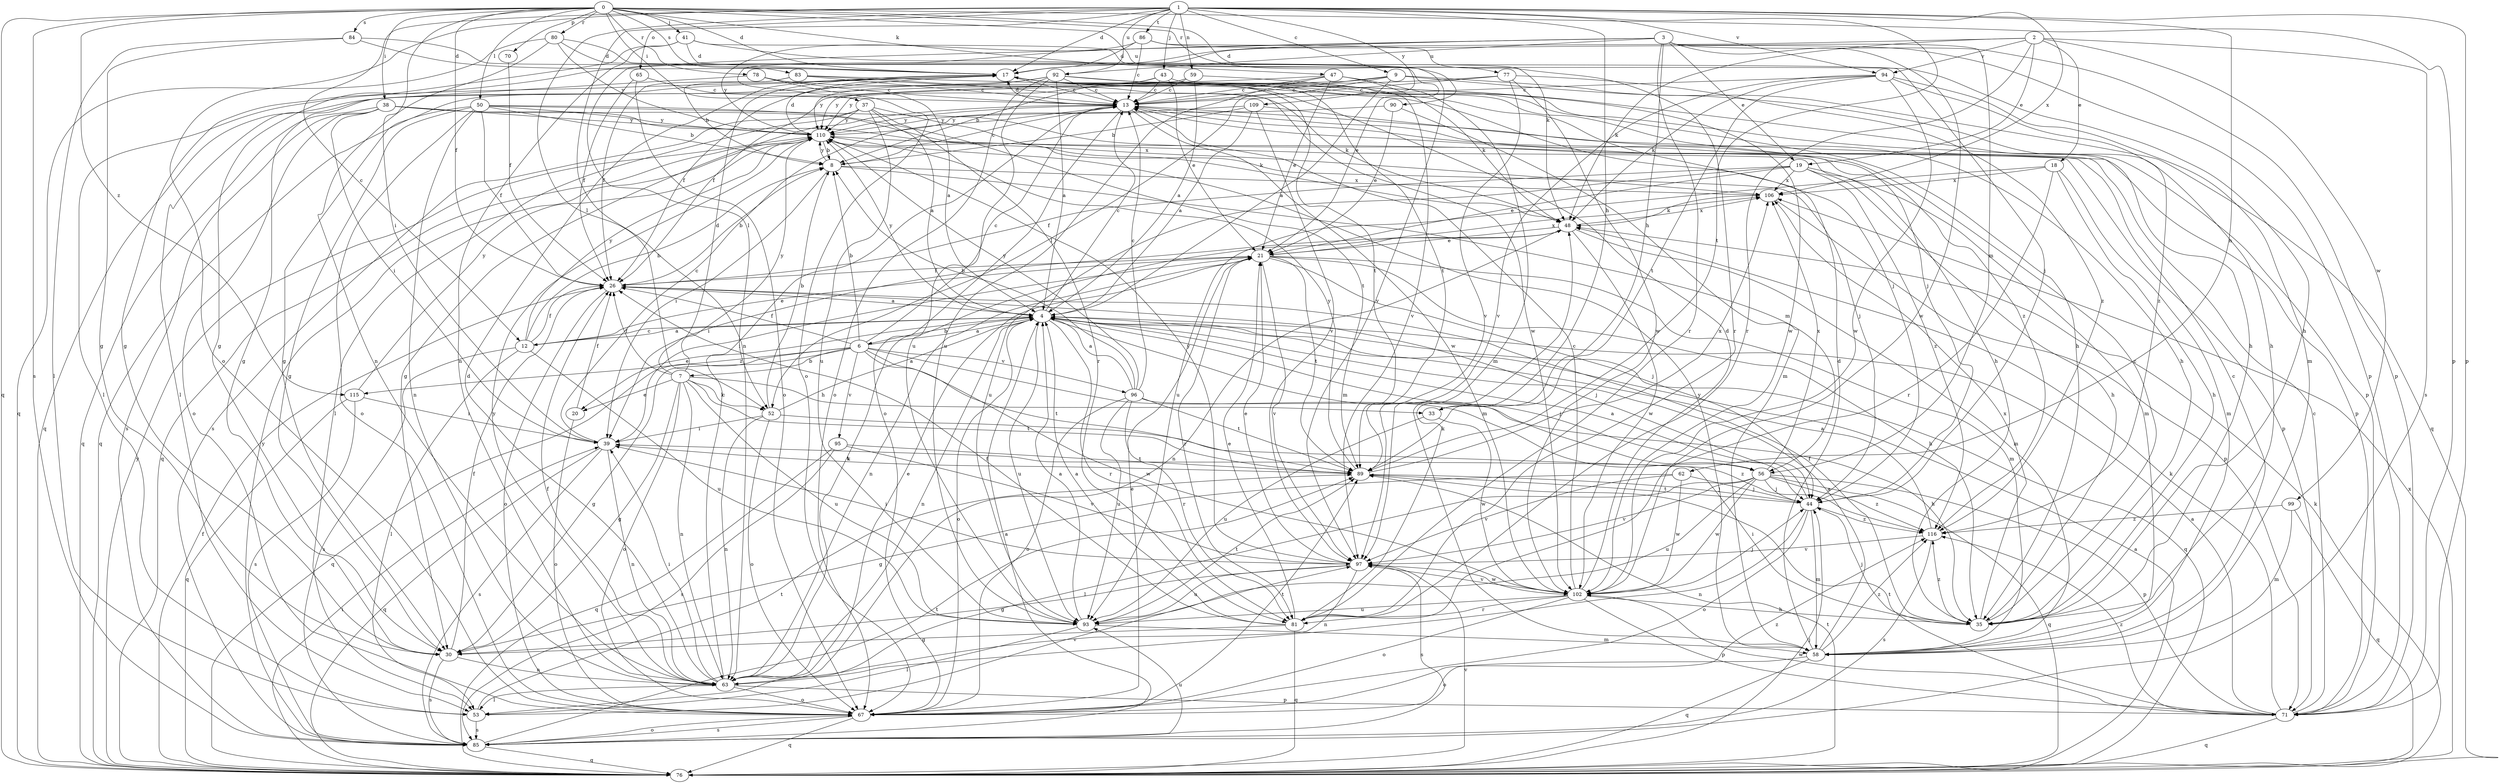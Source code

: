 strict digraph  {
0;
1;
2;
3;
4;
6;
7;
8;
9;
12;
13;
17;
18;
19;
20;
21;
26;
30;
33;
35;
37;
38;
39;
41;
43;
44;
47;
48;
50;
52;
53;
56;
58;
59;
62;
63;
65;
67;
70;
71;
76;
77;
78;
80;
81;
83;
84;
85;
86;
89;
90;
92;
93;
94;
95;
96;
97;
99;
102;
106;
109;
110;
115;
116;
0 -> 17  [label=d];
0 -> 26  [label=f];
0 -> 37  [label=i];
0 -> 38  [label=i];
0 -> 39  [label=i];
0 -> 41  [label=j];
0 -> 47  [label=k];
0 -> 48  [label=k];
0 -> 50  [label=l];
0 -> 70  [label=p];
0 -> 71  [label=p];
0 -> 76  [label=q];
0 -> 77  [label=r];
0 -> 78  [label=r];
0 -> 80  [label=r];
0 -> 83  [label=s];
0 -> 84  [label=s];
0 -> 85  [label=s];
0 -> 90  [label=u];
0 -> 115  [label=z];
1 -> 9  [label=c];
1 -> 12  [label=c];
1 -> 17  [label=d];
1 -> 33  [label=h];
1 -> 43  [label=j];
1 -> 52  [label=l];
1 -> 59  [label=n];
1 -> 62  [label=n];
1 -> 63  [label=n];
1 -> 65  [label=o];
1 -> 67  [label=o];
1 -> 71  [label=p];
1 -> 86  [label=t];
1 -> 89  [label=t];
1 -> 92  [label=u];
1 -> 94  [label=v];
1 -> 106  [label=x];
1 -> 109  [label=y];
2 -> 18  [label=e];
2 -> 19  [label=e];
2 -> 48  [label=k];
2 -> 52  [label=l];
2 -> 81  [label=r];
2 -> 85  [label=s];
2 -> 94  [label=v];
2 -> 99  [label=w];
3 -> 17  [label=d];
3 -> 19  [label=e];
3 -> 30  [label=g];
3 -> 33  [label=h];
3 -> 56  [label=m];
3 -> 67  [label=o];
3 -> 71  [label=p];
3 -> 81  [label=r];
3 -> 92  [label=u];
3 -> 102  [label=w];
4 -> 6  [label=b];
4 -> 12  [label=c];
4 -> 13  [label=c];
4 -> 20  [label=e];
4 -> 44  [label=j];
4 -> 56  [label=m];
4 -> 63  [label=n];
4 -> 67  [label=o];
4 -> 76  [label=q];
4 -> 81  [label=r];
4 -> 93  [label=u];
4 -> 110  [label=y];
6 -> 4  [label=a];
6 -> 7  [label=b];
6 -> 8  [label=b];
6 -> 13  [label=c];
6 -> 26  [label=f];
6 -> 30  [label=g];
6 -> 56  [label=m];
6 -> 76  [label=q];
6 -> 89  [label=t];
6 -> 95  [label=v];
6 -> 96  [label=v];
6 -> 102  [label=w];
6 -> 115  [label=z];
7 -> 17  [label=d];
7 -> 20  [label=e];
7 -> 26  [label=f];
7 -> 30  [label=g];
7 -> 33  [label=h];
7 -> 52  [label=l];
7 -> 63  [label=n];
7 -> 67  [label=o];
7 -> 89  [label=t];
7 -> 93  [label=u];
7 -> 110  [label=y];
8 -> 13  [label=c];
8 -> 39  [label=i];
8 -> 56  [label=m];
8 -> 106  [label=x];
8 -> 110  [label=y];
9 -> 4  [label=a];
9 -> 13  [label=c];
9 -> 26  [label=f];
9 -> 35  [label=h];
9 -> 52  [label=l];
9 -> 76  [label=q];
12 -> 4  [label=a];
12 -> 8  [label=b];
12 -> 21  [label=e];
12 -> 26  [label=f];
12 -> 53  [label=l];
12 -> 85  [label=s];
12 -> 93  [label=u];
12 -> 110  [label=y];
13 -> 17  [label=d];
13 -> 30  [label=g];
13 -> 67  [label=o];
13 -> 71  [label=p];
13 -> 102  [label=w];
13 -> 110  [label=y];
17 -> 13  [label=c];
17 -> 30  [label=g];
17 -> 35  [label=h];
17 -> 44  [label=j];
17 -> 53  [label=l];
17 -> 71  [label=p];
17 -> 89  [label=t];
18 -> 35  [label=h];
18 -> 58  [label=m];
18 -> 81  [label=r];
18 -> 93  [label=u];
18 -> 106  [label=x];
19 -> 21  [label=e];
19 -> 26  [label=f];
19 -> 35  [label=h];
19 -> 58  [label=m];
19 -> 93  [label=u];
19 -> 106  [label=x];
19 -> 116  [label=z];
20 -> 26  [label=f];
20 -> 67  [label=o];
21 -> 26  [label=f];
21 -> 35  [label=h];
21 -> 39  [label=i];
21 -> 44  [label=j];
21 -> 58  [label=m];
21 -> 63  [label=n];
21 -> 81  [label=r];
21 -> 89  [label=t];
21 -> 97  [label=v];
21 -> 106  [label=x];
26 -> 4  [label=a];
26 -> 8  [label=b];
26 -> 44  [label=j];
26 -> 67  [label=o];
30 -> 26  [label=f];
30 -> 63  [label=n];
30 -> 85  [label=s];
33 -> 93  [label=u];
33 -> 102  [label=w];
35 -> 13  [label=c];
35 -> 26  [label=f];
35 -> 39  [label=i];
35 -> 44  [label=j];
35 -> 106  [label=x];
35 -> 116  [label=z];
37 -> 4  [label=a];
37 -> 48  [label=k];
37 -> 53  [label=l];
37 -> 81  [label=r];
37 -> 85  [label=s];
37 -> 93  [label=u];
37 -> 110  [label=y];
38 -> 35  [label=h];
38 -> 39  [label=i];
38 -> 67  [label=o];
38 -> 76  [label=q];
38 -> 85  [label=s];
38 -> 106  [label=x];
38 -> 110  [label=y];
39 -> 13  [label=c];
39 -> 63  [label=n];
39 -> 76  [label=q];
39 -> 85  [label=s];
39 -> 89  [label=t];
41 -> 17  [label=d];
41 -> 30  [label=g];
41 -> 35  [label=h];
41 -> 63  [label=n];
41 -> 97  [label=v];
43 -> 8  [label=b];
43 -> 13  [label=c];
43 -> 21  [label=e];
43 -> 53  [label=l];
43 -> 102  [label=w];
44 -> 4  [label=a];
44 -> 58  [label=m];
44 -> 63  [label=n];
44 -> 67  [label=o];
44 -> 89  [label=t];
44 -> 116  [label=z];
47 -> 13  [label=c];
47 -> 21  [label=e];
47 -> 48  [label=k];
47 -> 58  [label=m];
47 -> 76  [label=q];
47 -> 93  [label=u];
48 -> 21  [label=e];
48 -> 39  [label=i];
48 -> 58  [label=m];
48 -> 63  [label=n];
48 -> 102  [label=w];
48 -> 106  [label=x];
50 -> 8  [label=b];
50 -> 26  [label=f];
50 -> 30  [label=g];
50 -> 63  [label=n];
50 -> 67  [label=o];
50 -> 76  [label=q];
50 -> 89  [label=t];
50 -> 110  [label=y];
50 -> 116  [label=z];
52 -> 4  [label=a];
52 -> 8  [label=b];
52 -> 39  [label=i];
52 -> 63  [label=n];
52 -> 67  [label=o];
52 -> 116  [label=z];
53 -> 85  [label=s];
53 -> 89  [label=t];
53 -> 97  [label=v];
56 -> 44  [label=j];
56 -> 53  [label=l];
56 -> 71  [label=p];
56 -> 76  [label=q];
56 -> 93  [label=u];
56 -> 97  [label=v];
56 -> 102  [label=w];
56 -> 106  [label=x];
56 -> 116  [label=z];
58 -> 4  [label=a];
58 -> 13  [label=c];
58 -> 17  [label=d];
58 -> 67  [label=o];
58 -> 76  [label=q];
58 -> 110  [label=y];
58 -> 116  [label=z];
59 -> 4  [label=a];
59 -> 13  [label=c];
59 -> 97  [label=v];
59 -> 110  [label=y];
62 -> 30  [label=g];
62 -> 44  [label=j];
62 -> 97  [label=v];
62 -> 102  [label=w];
63 -> 13  [label=c];
63 -> 17  [label=d];
63 -> 21  [label=e];
63 -> 26  [label=f];
63 -> 39  [label=i];
63 -> 48  [label=k];
63 -> 53  [label=l];
63 -> 67  [label=o];
63 -> 71  [label=p];
63 -> 110  [label=y];
65 -> 13  [label=c];
65 -> 26  [label=f];
65 -> 67  [label=o];
67 -> 21  [label=e];
67 -> 76  [label=q];
67 -> 85  [label=s];
67 -> 89  [label=t];
67 -> 116  [label=z];
70 -> 26  [label=f];
71 -> 4  [label=a];
71 -> 13  [label=c];
71 -> 48  [label=k];
71 -> 76  [label=q];
71 -> 89  [label=t];
71 -> 102  [label=w];
71 -> 116  [label=z];
76 -> 4  [label=a];
76 -> 26  [label=f];
76 -> 39  [label=i];
76 -> 44  [label=j];
76 -> 48  [label=k];
76 -> 89  [label=t];
76 -> 97  [label=v];
76 -> 106  [label=x];
76 -> 110  [label=y];
77 -> 13  [label=c];
77 -> 97  [label=v];
77 -> 102  [label=w];
77 -> 110  [label=y];
77 -> 116  [label=z];
78 -> 4  [label=a];
78 -> 13  [label=c];
78 -> 30  [label=g];
78 -> 48  [label=k];
80 -> 17  [label=d];
80 -> 44  [label=j];
80 -> 63  [label=n];
80 -> 76  [label=q];
80 -> 110  [label=y];
81 -> 4  [label=a];
81 -> 21  [label=e];
81 -> 26  [label=f];
81 -> 30  [label=g];
81 -> 48  [label=k];
81 -> 76  [label=q];
83 -> 8  [label=b];
83 -> 13  [label=c];
83 -> 26  [label=f];
83 -> 44  [label=j];
83 -> 102  [label=w];
84 -> 17  [label=d];
84 -> 21  [label=e];
84 -> 30  [label=g];
84 -> 53  [label=l];
85 -> 4  [label=a];
85 -> 67  [label=o];
85 -> 76  [label=q];
85 -> 89  [label=t];
85 -> 93  [label=u];
85 -> 110  [label=y];
86 -> 13  [label=c];
86 -> 17  [label=d];
86 -> 71  [label=p];
86 -> 81  [label=r];
86 -> 110  [label=y];
89 -> 44  [label=j];
89 -> 106  [label=x];
89 -> 110  [label=y];
90 -> 21  [label=e];
90 -> 58  [label=m];
90 -> 110  [label=y];
92 -> 4  [label=a];
92 -> 13  [label=c];
92 -> 26  [label=f];
92 -> 35  [label=h];
92 -> 67  [label=o];
92 -> 89  [label=t];
92 -> 93  [label=u];
92 -> 110  [label=y];
93 -> 4  [label=a];
93 -> 53  [label=l];
93 -> 58  [label=m];
93 -> 89  [label=t];
94 -> 13  [label=c];
94 -> 48  [label=k];
94 -> 58  [label=m];
94 -> 89  [label=t];
94 -> 97  [label=v];
94 -> 102  [label=w];
94 -> 116  [label=z];
95 -> 76  [label=q];
95 -> 85  [label=s];
95 -> 89  [label=t];
95 -> 97  [label=v];
96 -> 4  [label=a];
96 -> 8  [label=b];
96 -> 13  [label=c];
96 -> 35  [label=h];
96 -> 67  [label=o];
96 -> 81  [label=r];
96 -> 89  [label=t];
96 -> 93  [label=u];
96 -> 110  [label=y];
97 -> 21  [label=e];
97 -> 30  [label=g];
97 -> 39  [label=i];
97 -> 63  [label=n];
97 -> 85  [label=s];
97 -> 93  [label=u];
97 -> 102  [label=w];
97 -> 110  [label=y];
99 -> 58  [label=m];
99 -> 76  [label=q];
99 -> 116  [label=z];
102 -> 13  [label=c];
102 -> 17  [label=d];
102 -> 35  [label=h];
102 -> 44  [label=j];
102 -> 67  [label=o];
102 -> 71  [label=p];
102 -> 81  [label=r];
102 -> 93  [label=u];
102 -> 97  [label=v];
106 -> 48  [label=k];
106 -> 71  [label=p];
109 -> 4  [label=a];
109 -> 8  [label=b];
109 -> 35  [label=h];
109 -> 97  [label=v];
109 -> 110  [label=y];
110 -> 8  [label=b];
110 -> 17  [label=d];
110 -> 44  [label=j];
110 -> 71  [label=p];
110 -> 76  [label=q];
115 -> 39  [label=i];
115 -> 76  [label=q];
115 -> 85  [label=s];
115 -> 110  [label=y];
116 -> 4  [label=a];
116 -> 85  [label=s];
116 -> 97  [label=v];
}
